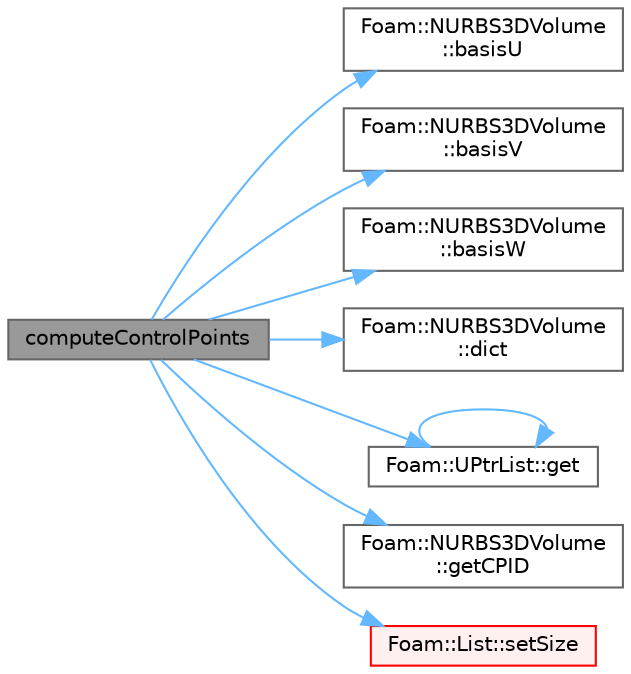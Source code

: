 digraph "computeControlPoints"
{
 // LATEX_PDF_SIZE
  bgcolor="transparent";
  edge [fontname=Helvetica,fontsize=10,labelfontname=Helvetica,labelfontsize=10];
  node [fontname=Helvetica,fontsize=10,shape=box,height=0.2,width=0.4];
  rankdir="LR";
  Node1 [id="Node000001",label="computeControlPoints",height=0.2,width=0.4,color="gray40", fillcolor="grey60", style="filled", fontcolor="black",tooltip=" "];
  Node1 -> Node2 [id="edge1_Node000001_Node000002",color="steelblue1",style="solid",tooltip=" "];
  Node2 [id="Node000002",label="Foam::NURBS3DVolume\l::basisU",height=0.2,width=0.4,color="grey40", fillcolor="white", style="filled",URL="$classFoam_1_1NURBS3DVolume.html#afe6b235f00e8778a0a74f0f5ab070c91",tooltip=" "];
  Node1 -> Node3 [id="edge2_Node000001_Node000003",color="steelblue1",style="solid",tooltip=" "];
  Node3 [id="Node000003",label="Foam::NURBS3DVolume\l::basisV",height=0.2,width=0.4,color="grey40", fillcolor="white", style="filled",URL="$classFoam_1_1NURBS3DVolume.html#ab992dabf633e621a72e79f28f8e62a58",tooltip=" "];
  Node1 -> Node4 [id="edge3_Node000001_Node000004",color="steelblue1",style="solid",tooltip=" "];
  Node4 [id="Node000004",label="Foam::NURBS3DVolume\l::basisW",height=0.2,width=0.4,color="grey40", fillcolor="white", style="filled",URL="$classFoam_1_1NURBS3DVolume.html#ac96a7a2353584839ef0f6582de5fabc2",tooltip=" "];
  Node1 -> Node5 [id="edge4_Node000001_Node000005",color="steelblue1",style="solid",tooltip=" "];
  Node5 [id="Node000005",label="Foam::NURBS3DVolume\l::dict",height=0.2,width=0.4,color="grey40", fillcolor="white", style="filled",URL="$classFoam_1_1NURBS3DVolume.html#ab78af227b7df31772d6003526a5207ff",tooltip=" "];
  Node1 -> Node6 [id="edge5_Node000001_Node000006",color="steelblue1",style="solid",tooltip=" "];
  Node6 [id="Node000006",label="Foam::UPtrList::get",height=0.2,width=0.4,color="grey40", fillcolor="white", style="filled",URL="$classFoam_1_1UPtrList.html#a8ea8e819eb4da035ba40fb95de8e94d3",tooltip=" "];
  Node6 -> Node6 [id="edge6_Node000006_Node000006",color="steelblue1",style="solid",tooltip=" "];
  Node1 -> Node7 [id="edge7_Node000001_Node000007",color="steelblue1",style="solid",tooltip=" "];
  Node7 [id="Node000007",label="Foam::NURBS3DVolume\l::getCPID",height=0.2,width=0.4,color="grey40", fillcolor="white", style="filled",URL="$classFoam_1_1NURBS3DVolume.html#abbbb32e4b68a4882346809c6f50dc4c9",tooltip=" "];
  Node1 -> Node8 [id="edge8_Node000001_Node000008",color="steelblue1",style="solid",tooltip=" "];
  Node8 [id="Node000008",label="Foam::List::setSize",height=0.2,width=0.4,color="red", fillcolor="#FFF0F0", style="filled",URL="$classFoam_1_1List.html#a1a7984b90f8855606fc18a92a71fa99f",tooltip=" "];
}
